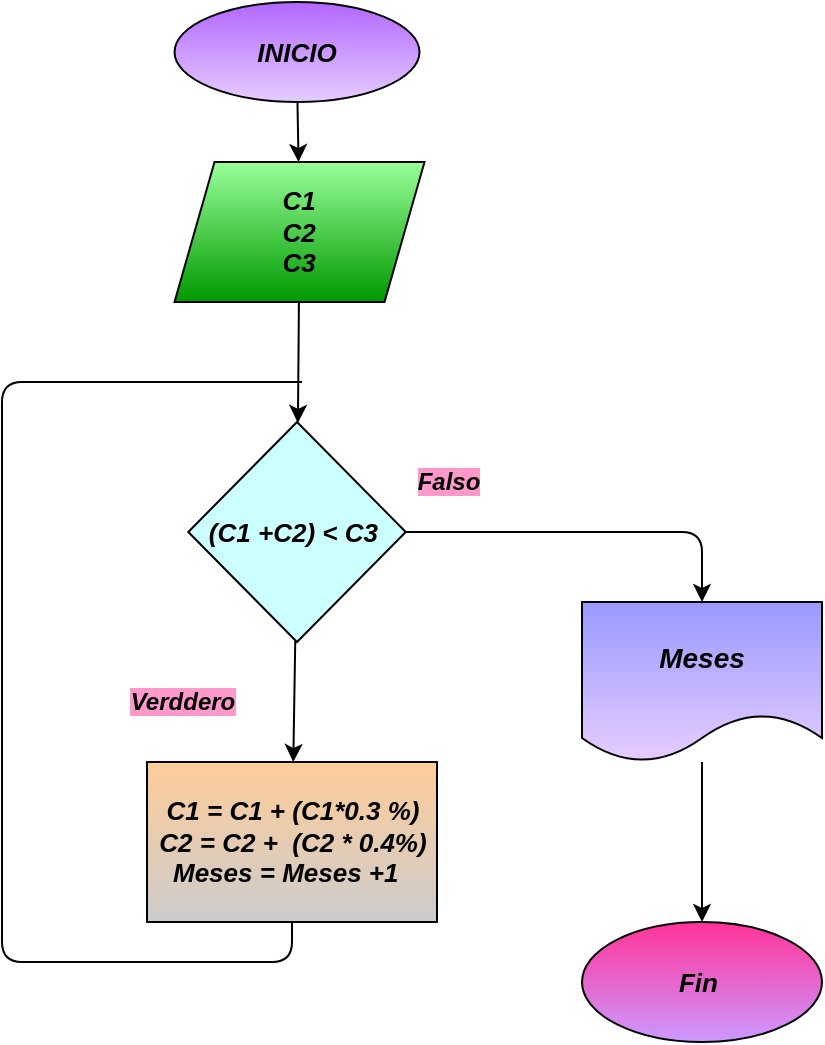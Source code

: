 <mxfile>
    <diagram id="m4cEC9tyf7Ktz2re7ZH0" name="Página-1">
        <mxGraphModel dx="650" dy="470" grid="1" gridSize="10" guides="1" tooltips="1" connect="1" arrows="1" fold="1" page="1" pageScale="1" pageWidth="827" pageHeight="1169" math="0" shadow="0">
            <root>
                <mxCell id="0"/>
                <mxCell id="1" parent="0"/>
                <mxCell id="2" value="" style="edgeStyle=none;html=1;" edge="1" parent="1" source="3" target="5">
                    <mxGeometry relative="1" as="geometry"/>
                </mxCell>
                <mxCell id="3" value="&lt;font color=&quot;#000000&quot; size=&quot;1&quot;&gt;&lt;b&gt;&lt;i style=&quot;font-size: 13px&quot;&gt;INICIO&lt;/i&gt;&lt;/b&gt;&lt;/font&gt;" style="ellipse;whiteSpace=wrap;html=1;fillColor=#B266FF;strokeColor=#000000;fontColor=#ffffff;gradientColor=#E5CCFF;" vertex="1" parent="1">
                    <mxGeometry x="336.26" y="40" width="122.5" height="50" as="geometry"/>
                </mxCell>
                <mxCell id="19" value="" style="edgeStyle=none;html=1;fontColor=#000000;" edge="1" parent="1" source="5" target="11">
                    <mxGeometry relative="1" as="geometry"/>
                </mxCell>
                <mxCell id="5" value="&lt;b&gt;&lt;i style=&quot;font-size: 13px&quot;&gt;&lt;font color=&quot;#000000&quot; style=&quot;font-size: 13px&quot;&gt;C1&lt;br&gt;C2&lt;br&gt;C3&lt;/font&gt;&lt;/i&gt;&lt;/b&gt;" style="shape=parallelogram;perimeter=parallelogramPerimeter;whiteSpace=wrap;html=1;fixedSize=1;fillColor=#99FF99;fontColor=#ffffff;strokeColor=#000000;gradientColor=#009900;" vertex="1" parent="1">
                    <mxGeometry x="336.26" y="120" width="125" height="70" as="geometry"/>
                </mxCell>
                <mxCell id="9" value="" style="edgeStyle=none;html=1;" edge="1" parent="1" source="11" target="12">
                    <mxGeometry relative="1" as="geometry"/>
                </mxCell>
                <mxCell id="10" value="" style="edgeStyle=none;html=1;" edge="1" parent="1" source="11" target="14">
                    <mxGeometry relative="1" as="geometry">
                        <Array as="points">
                            <mxPoint x="600" y="305"/>
                        </Array>
                    </mxGeometry>
                </mxCell>
                <mxCell id="11" value="&lt;b&gt;&lt;i&gt;&lt;font style=&quot;font-size: 13px&quot;&gt;(C1 +C2) &amp;lt; C3&amp;nbsp;&lt;/font&gt;&lt;/i&gt;&lt;/b&gt;" style="rhombus;whiteSpace=wrap;html=1;fillColor=#CCFFFF;strokeColor=#000000;fontColor=#000000;" vertex="1" parent="1">
                    <mxGeometry x="343.13" y="250" width="108.75" height="110" as="geometry"/>
                </mxCell>
                <mxCell id="12" value="&lt;font color=&quot;#000000&quot; style=&quot;font-size: 13px&quot;&gt;&lt;b&gt;&lt;i&gt;C1 = C1 + (C1*0.3 %)&lt;br&gt;C2 = C2 +&amp;nbsp; (C2 * 0.4%)&lt;br&gt;Meses = Meses +1&amp;nbsp;&amp;nbsp;&lt;/i&gt;&lt;/b&gt;&lt;/font&gt;" style="whiteSpace=wrap;html=1;fillColor=#FFCC99;strokeColor=#000000;fontColor=#ffffff;gradientColor=#CCCCCC;" vertex="1" parent="1">
                    <mxGeometry x="322.5" y="420" width="145" height="80" as="geometry"/>
                </mxCell>
                <mxCell id="13" value="" style="edgeStyle=none;html=1;" edge="1" parent="1" source="14" target="15">
                    <mxGeometry relative="1" as="geometry"/>
                </mxCell>
                <mxCell id="14" value="&lt;font style=&quot;font-size: 14px&quot;&gt;&lt;b&gt;&lt;i&gt;Meses&lt;/i&gt;&lt;/b&gt;&lt;/font&gt;" style="shape=document;whiteSpace=wrap;html=1;boundedLbl=1;fillColor=#9999FF;strokeColor=#000000;fontColor=#000000;gradientColor=#E5CCFF;" vertex="1" parent="1">
                    <mxGeometry x="540" y="340" width="120" height="80" as="geometry"/>
                </mxCell>
                <mxCell id="15" value="&lt;b&gt;&lt;i&gt;&lt;font style=&quot;font-size: 13px&quot;&gt;Fin&amp;nbsp;&lt;/font&gt;&lt;/i&gt;&lt;/b&gt;" style="ellipse;whiteSpace=wrap;html=1;fillColor=#FF3399;strokeColor=#000000;fontColor=#000000;gradientColor=#CC99FF;" vertex="1" parent="1">
                    <mxGeometry x="540" y="500" width="120" height="60" as="geometry"/>
                </mxCell>
                <mxCell id="17" value="&lt;font color=&quot;#000000&quot; style=&quot;background-color: rgb(255 , 153 , 204)&quot;&gt;&lt;b&gt;&lt;i&gt;Verddero&lt;/i&gt;&lt;/b&gt;&lt;/font&gt;" style="text;html=1;align=center;verticalAlign=middle;resizable=0;points=[];autosize=1;strokeColor=none;fillColor=none;" vertex="1" parent="1">
                    <mxGeometry x="305" y="380" width="70" height="20" as="geometry"/>
                </mxCell>
                <mxCell id="18" value="" style="endArrow=none;html=1;exitX=0.5;exitY=1;exitDx=0;exitDy=0;" edge="1" parent="1" source="12">
                    <mxGeometry width="50" height="50" relative="1" as="geometry">
                        <mxPoint x="290" y="500" as="sourcePoint"/>
                        <mxPoint x="400" y="230" as="targetPoint"/>
                        <Array as="points">
                            <mxPoint x="395" y="520"/>
                            <mxPoint x="250" y="520"/>
                            <mxPoint x="250" y="370"/>
                            <mxPoint x="250" y="230"/>
                            <mxPoint x="330" y="230"/>
                        </Array>
                    </mxGeometry>
                </mxCell>
                <mxCell id="20" value="&lt;font color=&quot;#000000&quot; style=&quot;background-color: rgb(255 , 153 , 204)&quot;&gt;&lt;b&gt;&lt;i&gt;Falso&lt;/i&gt;&lt;/b&gt;&lt;/font&gt;" style="text;html=1;align=center;verticalAlign=middle;resizable=0;points=[];autosize=1;strokeColor=none;fillColor=none;" vertex="1" parent="1">
                    <mxGeometry x="447.5" y="270" width="50" height="20" as="geometry"/>
                </mxCell>
            </root>
        </mxGraphModel>
    </diagram>
</mxfile>